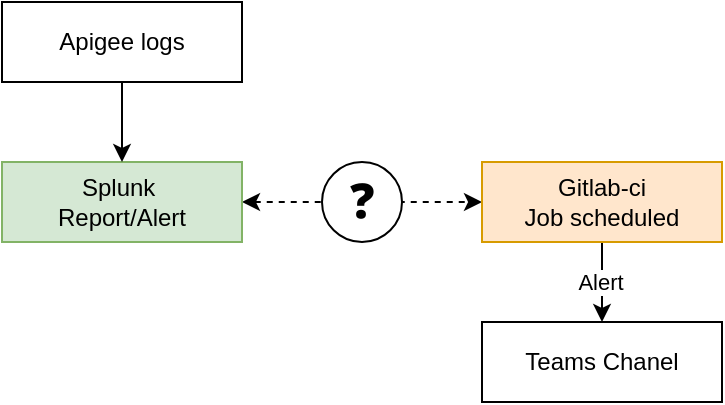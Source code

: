 <mxfile version="26.0.10">
  <diagram name="Page-1" id="fGLa3Rj-_32Syc-qNuug">
    <mxGraphModel dx="760" dy="481" grid="1" gridSize="10" guides="1" tooltips="1" connect="1" arrows="1" fold="1" page="1" pageScale="1" pageWidth="827" pageHeight="1169" math="0" shadow="0">
      <root>
        <mxCell id="0" />
        <mxCell id="1" parent="0" />
        <mxCell id="VINx1pxrlLEGMMMmfewN-10" value="" style="endArrow=classic;startArrow=classic;html=1;rounded=0;exitX=1;exitY=0.5;exitDx=0;exitDy=0;entryX=0;entryY=0.5;entryDx=0;entryDy=0;dashed=1;" edge="1" parent="1" source="VINx1pxrlLEGMMMmfewN-1" target="VINx1pxrlLEGMMMmfewN-5">
          <mxGeometry width="50" height="50" relative="1" as="geometry">
            <mxPoint x="310" y="200" as="sourcePoint" />
            <mxPoint x="360" y="150" as="targetPoint" />
            <Array as="points" />
          </mxGeometry>
        </mxCell>
        <mxCell id="VINx1pxrlLEGMMMmfewN-1" value="Splunk&amp;nbsp;&lt;br&gt;Report/Alert" style="rounded=0;whiteSpace=wrap;html=1;fillColor=#d5e8d4;strokeColor=#82b366;" vertex="1" parent="1">
          <mxGeometry x="40" y="120" width="120" height="40" as="geometry" />
        </mxCell>
        <mxCell id="VINx1pxrlLEGMMMmfewN-4" style="edgeStyle=orthogonalEdgeStyle;rounded=0;orthogonalLoop=1;jettySize=auto;html=1;" edge="1" parent="1" source="VINx1pxrlLEGMMMmfewN-2" target="VINx1pxrlLEGMMMmfewN-1">
          <mxGeometry relative="1" as="geometry" />
        </mxCell>
        <mxCell id="VINx1pxrlLEGMMMmfewN-2" value="Apigee logs" style="rounded=0;whiteSpace=wrap;html=1;" vertex="1" parent="1">
          <mxGeometry x="40" y="40" width="120" height="40" as="geometry" />
        </mxCell>
        <mxCell id="VINx1pxrlLEGMMMmfewN-7" style="edgeStyle=orthogonalEdgeStyle;rounded=0;orthogonalLoop=1;jettySize=auto;html=1;entryX=0.5;entryY=0;entryDx=0;entryDy=0;" edge="1" parent="1" source="VINx1pxrlLEGMMMmfewN-5" target="VINx1pxrlLEGMMMmfewN-6">
          <mxGeometry relative="1" as="geometry" />
        </mxCell>
        <mxCell id="VINx1pxrlLEGMMMmfewN-8" value="Alert" style="edgeLabel;html=1;align=center;verticalAlign=middle;resizable=0;points=[];" vertex="1" connectable="0" parent="VINx1pxrlLEGMMMmfewN-7">
          <mxGeometry x="-0.013" y="-1" relative="1" as="geometry">
            <mxPoint as="offset" />
          </mxGeometry>
        </mxCell>
        <mxCell id="VINx1pxrlLEGMMMmfewN-5" value="Gitlab-ci&lt;br&gt;Job scheduled" style="rounded=0;whiteSpace=wrap;html=1;fillColor=#ffe6cc;strokeColor=#d79b00;" vertex="1" parent="1">
          <mxGeometry x="280" y="120" width="120" height="40" as="geometry" />
        </mxCell>
        <mxCell id="VINx1pxrlLEGMMMmfewN-6" value="Teams Chanel" style="rounded=0;whiteSpace=wrap;html=1;" vertex="1" parent="1">
          <mxGeometry x="280" y="200" width="120" height="40" as="geometry" />
        </mxCell>
        <mxCell id="VINx1pxrlLEGMMMmfewN-9" value="&lt;font style=&quot;font-size: 24px;&quot;&gt;❓&lt;/font&gt;" style="ellipse;whiteSpace=wrap;html=1;aspect=fixed;" vertex="1" parent="1">
          <mxGeometry x="200" y="120" width="40" height="40" as="geometry" />
        </mxCell>
      </root>
    </mxGraphModel>
  </diagram>
</mxfile>
